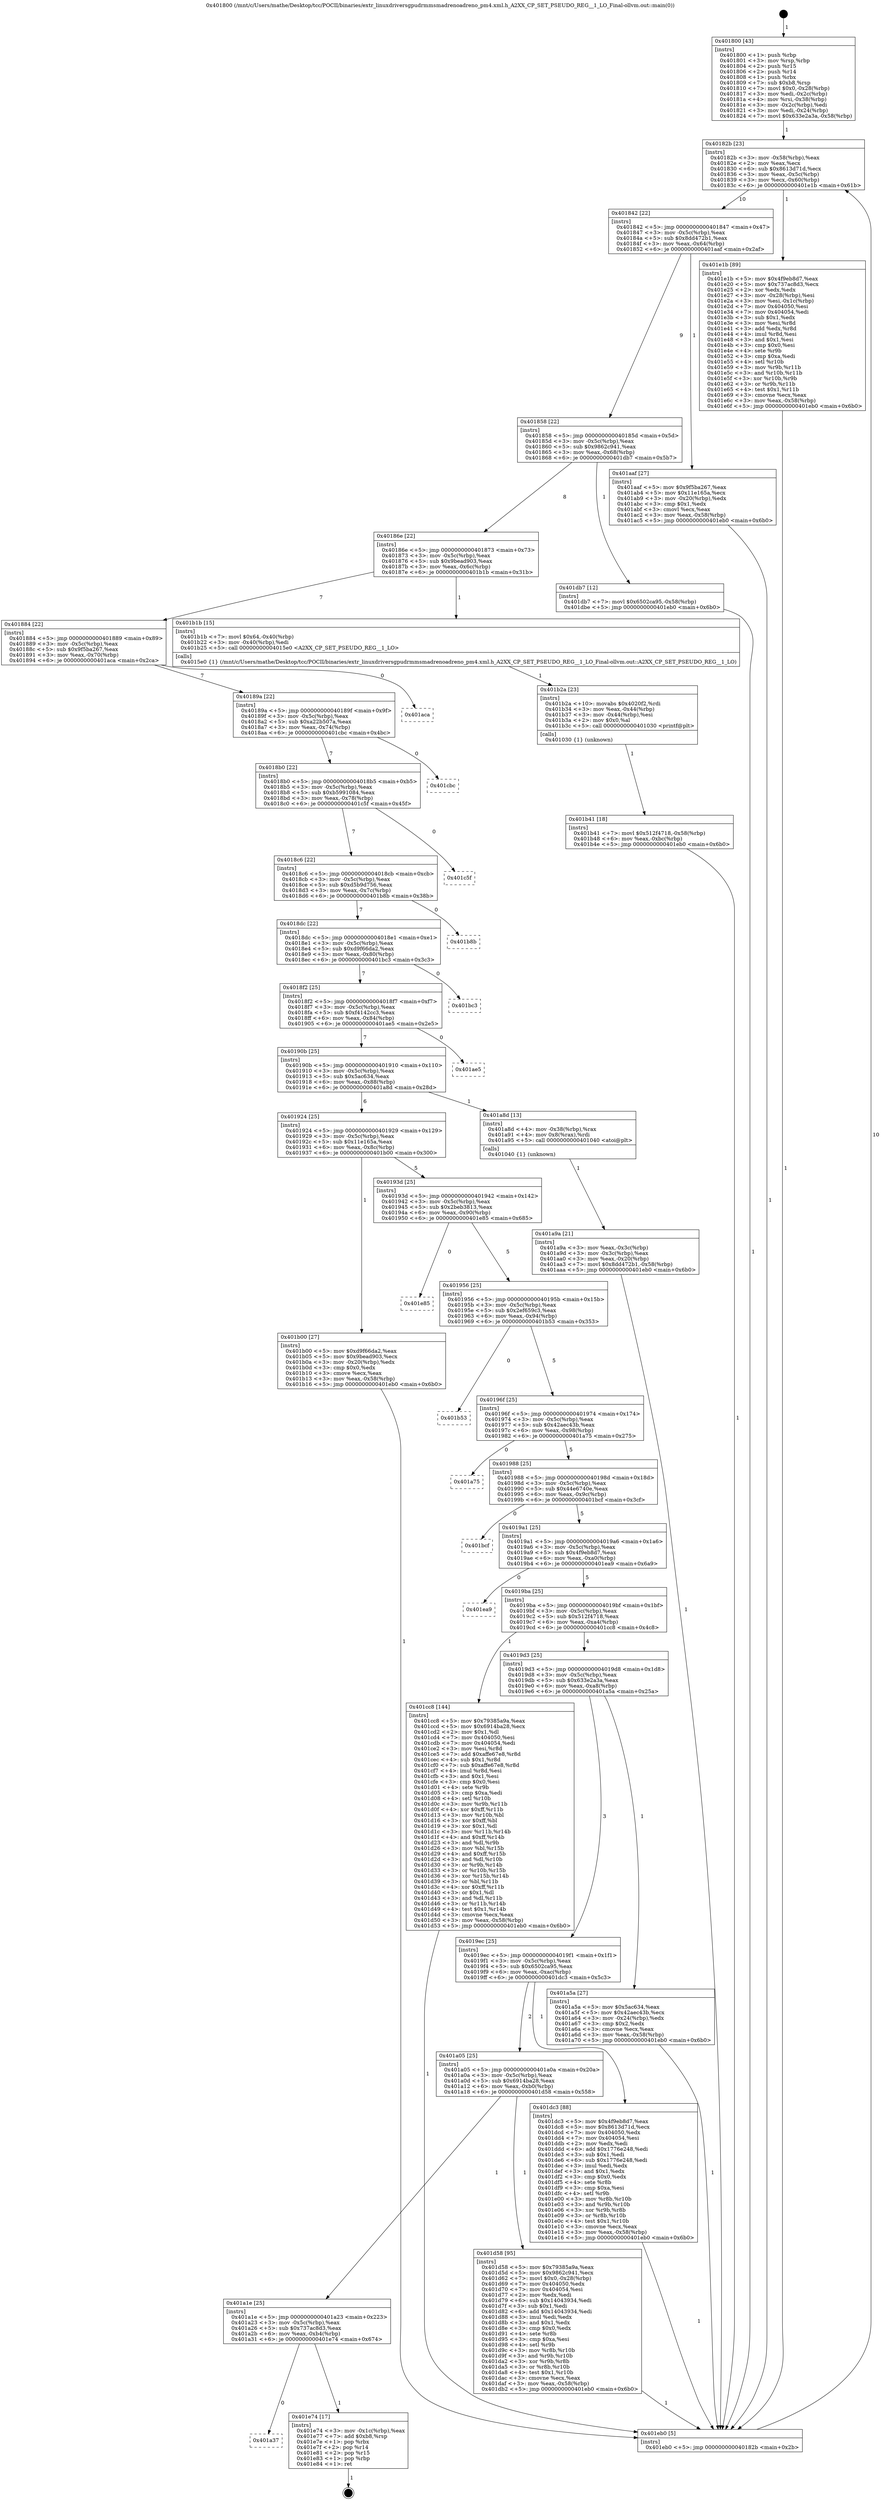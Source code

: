 digraph "0x401800" {
  label = "0x401800 (/mnt/c/Users/mathe/Desktop/tcc/POCII/binaries/extr_linuxdriversgpudrmmsmadrenoadreno_pm4.xml.h_A2XX_CP_SET_PSEUDO_REG__1_LO_Final-ollvm.out::main(0))"
  labelloc = "t"
  node[shape=record]

  Entry [label="",width=0.3,height=0.3,shape=circle,fillcolor=black,style=filled]
  "0x40182b" [label="{
     0x40182b [23]\l
     | [instrs]\l
     &nbsp;&nbsp;0x40182b \<+3\>: mov -0x58(%rbp),%eax\l
     &nbsp;&nbsp;0x40182e \<+2\>: mov %eax,%ecx\l
     &nbsp;&nbsp;0x401830 \<+6\>: sub $0x8613d71d,%ecx\l
     &nbsp;&nbsp;0x401836 \<+3\>: mov %eax,-0x5c(%rbp)\l
     &nbsp;&nbsp;0x401839 \<+3\>: mov %ecx,-0x60(%rbp)\l
     &nbsp;&nbsp;0x40183c \<+6\>: je 0000000000401e1b \<main+0x61b\>\l
  }"]
  "0x401e1b" [label="{
     0x401e1b [89]\l
     | [instrs]\l
     &nbsp;&nbsp;0x401e1b \<+5\>: mov $0x4f9eb8d7,%eax\l
     &nbsp;&nbsp;0x401e20 \<+5\>: mov $0x737ac8d3,%ecx\l
     &nbsp;&nbsp;0x401e25 \<+2\>: xor %edx,%edx\l
     &nbsp;&nbsp;0x401e27 \<+3\>: mov -0x28(%rbp),%esi\l
     &nbsp;&nbsp;0x401e2a \<+3\>: mov %esi,-0x1c(%rbp)\l
     &nbsp;&nbsp;0x401e2d \<+7\>: mov 0x404050,%esi\l
     &nbsp;&nbsp;0x401e34 \<+7\>: mov 0x404054,%edi\l
     &nbsp;&nbsp;0x401e3b \<+3\>: sub $0x1,%edx\l
     &nbsp;&nbsp;0x401e3e \<+3\>: mov %esi,%r8d\l
     &nbsp;&nbsp;0x401e41 \<+3\>: add %edx,%r8d\l
     &nbsp;&nbsp;0x401e44 \<+4\>: imul %r8d,%esi\l
     &nbsp;&nbsp;0x401e48 \<+3\>: and $0x1,%esi\l
     &nbsp;&nbsp;0x401e4b \<+3\>: cmp $0x0,%esi\l
     &nbsp;&nbsp;0x401e4e \<+4\>: sete %r9b\l
     &nbsp;&nbsp;0x401e52 \<+3\>: cmp $0xa,%edi\l
     &nbsp;&nbsp;0x401e55 \<+4\>: setl %r10b\l
     &nbsp;&nbsp;0x401e59 \<+3\>: mov %r9b,%r11b\l
     &nbsp;&nbsp;0x401e5c \<+3\>: and %r10b,%r11b\l
     &nbsp;&nbsp;0x401e5f \<+3\>: xor %r10b,%r9b\l
     &nbsp;&nbsp;0x401e62 \<+3\>: or %r9b,%r11b\l
     &nbsp;&nbsp;0x401e65 \<+4\>: test $0x1,%r11b\l
     &nbsp;&nbsp;0x401e69 \<+3\>: cmovne %ecx,%eax\l
     &nbsp;&nbsp;0x401e6c \<+3\>: mov %eax,-0x58(%rbp)\l
     &nbsp;&nbsp;0x401e6f \<+5\>: jmp 0000000000401eb0 \<main+0x6b0\>\l
  }"]
  "0x401842" [label="{
     0x401842 [22]\l
     | [instrs]\l
     &nbsp;&nbsp;0x401842 \<+5\>: jmp 0000000000401847 \<main+0x47\>\l
     &nbsp;&nbsp;0x401847 \<+3\>: mov -0x5c(%rbp),%eax\l
     &nbsp;&nbsp;0x40184a \<+5\>: sub $0x8dd472b1,%eax\l
     &nbsp;&nbsp;0x40184f \<+3\>: mov %eax,-0x64(%rbp)\l
     &nbsp;&nbsp;0x401852 \<+6\>: je 0000000000401aaf \<main+0x2af\>\l
  }"]
  Exit [label="",width=0.3,height=0.3,shape=circle,fillcolor=black,style=filled,peripheries=2]
  "0x401aaf" [label="{
     0x401aaf [27]\l
     | [instrs]\l
     &nbsp;&nbsp;0x401aaf \<+5\>: mov $0x9f5ba267,%eax\l
     &nbsp;&nbsp;0x401ab4 \<+5\>: mov $0x11e165a,%ecx\l
     &nbsp;&nbsp;0x401ab9 \<+3\>: mov -0x20(%rbp),%edx\l
     &nbsp;&nbsp;0x401abc \<+3\>: cmp $0x1,%edx\l
     &nbsp;&nbsp;0x401abf \<+3\>: cmovl %ecx,%eax\l
     &nbsp;&nbsp;0x401ac2 \<+3\>: mov %eax,-0x58(%rbp)\l
     &nbsp;&nbsp;0x401ac5 \<+5\>: jmp 0000000000401eb0 \<main+0x6b0\>\l
  }"]
  "0x401858" [label="{
     0x401858 [22]\l
     | [instrs]\l
     &nbsp;&nbsp;0x401858 \<+5\>: jmp 000000000040185d \<main+0x5d\>\l
     &nbsp;&nbsp;0x40185d \<+3\>: mov -0x5c(%rbp),%eax\l
     &nbsp;&nbsp;0x401860 \<+5\>: sub $0x9862c941,%eax\l
     &nbsp;&nbsp;0x401865 \<+3\>: mov %eax,-0x68(%rbp)\l
     &nbsp;&nbsp;0x401868 \<+6\>: je 0000000000401db7 \<main+0x5b7\>\l
  }"]
  "0x401a37" [label="{
     0x401a37\l
  }", style=dashed]
  "0x401db7" [label="{
     0x401db7 [12]\l
     | [instrs]\l
     &nbsp;&nbsp;0x401db7 \<+7\>: movl $0x6502ca95,-0x58(%rbp)\l
     &nbsp;&nbsp;0x401dbe \<+5\>: jmp 0000000000401eb0 \<main+0x6b0\>\l
  }"]
  "0x40186e" [label="{
     0x40186e [22]\l
     | [instrs]\l
     &nbsp;&nbsp;0x40186e \<+5\>: jmp 0000000000401873 \<main+0x73\>\l
     &nbsp;&nbsp;0x401873 \<+3\>: mov -0x5c(%rbp),%eax\l
     &nbsp;&nbsp;0x401876 \<+5\>: sub $0x9bead903,%eax\l
     &nbsp;&nbsp;0x40187b \<+3\>: mov %eax,-0x6c(%rbp)\l
     &nbsp;&nbsp;0x40187e \<+6\>: je 0000000000401b1b \<main+0x31b\>\l
  }"]
  "0x401e74" [label="{
     0x401e74 [17]\l
     | [instrs]\l
     &nbsp;&nbsp;0x401e74 \<+3\>: mov -0x1c(%rbp),%eax\l
     &nbsp;&nbsp;0x401e77 \<+7\>: add $0xb8,%rsp\l
     &nbsp;&nbsp;0x401e7e \<+1\>: pop %rbx\l
     &nbsp;&nbsp;0x401e7f \<+2\>: pop %r14\l
     &nbsp;&nbsp;0x401e81 \<+2\>: pop %r15\l
     &nbsp;&nbsp;0x401e83 \<+1\>: pop %rbp\l
     &nbsp;&nbsp;0x401e84 \<+1\>: ret\l
  }"]
  "0x401b1b" [label="{
     0x401b1b [15]\l
     | [instrs]\l
     &nbsp;&nbsp;0x401b1b \<+7\>: movl $0x64,-0x40(%rbp)\l
     &nbsp;&nbsp;0x401b22 \<+3\>: mov -0x40(%rbp),%edi\l
     &nbsp;&nbsp;0x401b25 \<+5\>: call 00000000004015e0 \<A2XX_CP_SET_PSEUDO_REG__1_LO\>\l
     | [calls]\l
     &nbsp;&nbsp;0x4015e0 \{1\} (/mnt/c/Users/mathe/Desktop/tcc/POCII/binaries/extr_linuxdriversgpudrmmsmadrenoadreno_pm4.xml.h_A2XX_CP_SET_PSEUDO_REG__1_LO_Final-ollvm.out::A2XX_CP_SET_PSEUDO_REG__1_LO)\l
  }"]
  "0x401884" [label="{
     0x401884 [22]\l
     | [instrs]\l
     &nbsp;&nbsp;0x401884 \<+5\>: jmp 0000000000401889 \<main+0x89\>\l
     &nbsp;&nbsp;0x401889 \<+3\>: mov -0x5c(%rbp),%eax\l
     &nbsp;&nbsp;0x40188c \<+5\>: sub $0x9f5ba267,%eax\l
     &nbsp;&nbsp;0x401891 \<+3\>: mov %eax,-0x70(%rbp)\l
     &nbsp;&nbsp;0x401894 \<+6\>: je 0000000000401aca \<main+0x2ca\>\l
  }"]
  "0x401a1e" [label="{
     0x401a1e [25]\l
     | [instrs]\l
     &nbsp;&nbsp;0x401a1e \<+5\>: jmp 0000000000401a23 \<main+0x223\>\l
     &nbsp;&nbsp;0x401a23 \<+3\>: mov -0x5c(%rbp),%eax\l
     &nbsp;&nbsp;0x401a26 \<+5\>: sub $0x737ac8d3,%eax\l
     &nbsp;&nbsp;0x401a2b \<+6\>: mov %eax,-0xb4(%rbp)\l
     &nbsp;&nbsp;0x401a31 \<+6\>: je 0000000000401e74 \<main+0x674\>\l
  }"]
  "0x401aca" [label="{
     0x401aca\l
  }", style=dashed]
  "0x40189a" [label="{
     0x40189a [22]\l
     | [instrs]\l
     &nbsp;&nbsp;0x40189a \<+5\>: jmp 000000000040189f \<main+0x9f\>\l
     &nbsp;&nbsp;0x40189f \<+3\>: mov -0x5c(%rbp),%eax\l
     &nbsp;&nbsp;0x4018a2 \<+5\>: sub $0xa22b507a,%eax\l
     &nbsp;&nbsp;0x4018a7 \<+3\>: mov %eax,-0x74(%rbp)\l
     &nbsp;&nbsp;0x4018aa \<+6\>: je 0000000000401cbc \<main+0x4bc\>\l
  }"]
  "0x401d58" [label="{
     0x401d58 [95]\l
     | [instrs]\l
     &nbsp;&nbsp;0x401d58 \<+5\>: mov $0x79385a9a,%eax\l
     &nbsp;&nbsp;0x401d5d \<+5\>: mov $0x9862c941,%ecx\l
     &nbsp;&nbsp;0x401d62 \<+7\>: movl $0x0,-0x28(%rbp)\l
     &nbsp;&nbsp;0x401d69 \<+7\>: mov 0x404050,%edx\l
     &nbsp;&nbsp;0x401d70 \<+7\>: mov 0x404054,%esi\l
     &nbsp;&nbsp;0x401d77 \<+2\>: mov %edx,%edi\l
     &nbsp;&nbsp;0x401d79 \<+6\>: sub $0x14043934,%edi\l
     &nbsp;&nbsp;0x401d7f \<+3\>: sub $0x1,%edi\l
     &nbsp;&nbsp;0x401d82 \<+6\>: add $0x14043934,%edi\l
     &nbsp;&nbsp;0x401d88 \<+3\>: imul %edi,%edx\l
     &nbsp;&nbsp;0x401d8b \<+3\>: and $0x1,%edx\l
     &nbsp;&nbsp;0x401d8e \<+3\>: cmp $0x0,%edx\l
     &nbsp;&nbsp;0x401d91 \<+4\>: sete %r8b\l
     &nbsp;&nbsp;0x401d95 \<+3\>: cmp $0xa,%esi\l
     &nbsp;&nbsp;0x401d98 \<+4\>: setl %r9b\l
     &nbsp;&nbsp;0x401d9c \<+3\>: mov %r8b,%r10b\l
     &nbsp;&nbsp;0x401d9f \<+3\>: and %r9b,%r10b\l
     &nbsp;&nbsp;0x401da2 \<+3\>: xor %r9b,%r8b\l
     &nbsp;&nbsp;0x401da5 \<+3\>: or %r8b,%r10b\l
     &nbsp;&nbsp;0x401da8 \<+4\>: test $0x1,%r10b\l
     &nbsp;&nbsp;0x401dac \<+3\>: cmovne %ecx,%eax\l
     &nbsp;&nbsp;0x401daf \<+3\>: mov %eax,-0x58(%rbp)\l
     &nbsp;&nbsp;0x401db2 \<+5\>: jmp 0000000000401eb0 \<main+0x6b0\>\l
  }"]
  "0x401cbc" [label="{
     0x401cbc\l
  }", style=dashed]
  "0x4018b0" [label="{
     0x4018b0 [22]\l
     | [instrs]\l
     &nbsp;&nbsp;0x4018b0 \<+5\>: jmp 00000000004018b5 \<main+0xb5\>\l
     &nbsp;&nbsp;0x4018b5 \<+3\>: mov -0x5c(%rbp),%eax\l
     &nbsp;&nbsp;0x4018b8 \<+5\>: sub $0xb5991084,%eax\l
     &nbsp;&nbsp;0x4018bd \<+3\>: mov %eax,-0x78(%rbp)\l
     &nbsp;&nbsp;0x4018c0 \<+6\>: je 0000000000401c5f \<main+0x45f\>\l
  }"]
  "0x401a05" [label="{
     0x401a05 [25]\l
     | [instrs]\l
     &nbsp;&nbsp;0x401a05 \<+5\>: jmp 0000000000401a0a \<main+0x20a\>\l
     &nbsp;&nbsp;0x401a0a \<+3\>: mov -0x5c(%rbp),%eax\l
     &nbsp;&nbsp;0x401a0d \<+5\>: sub $0x6914ba28,%eax\l
     &nbsp;&nbsp;0x401a12 \<+6\>: mov %eax,-0xb0(%rbp)\l
     &nbsp;&nbsp;0x401a18 \<+6\>: je 0000000000401d58 \<main+0x558\>\l
  }"]
  "0x401c5f" [label="{
     0x401c5f\l
  }", style=dashed]
  "0x4018c6" [label="{
     0x4018c6 [22]\l
     | [instrs]\l
     &nbsp;&nbsp;0x4018c6 \<+5\>: jmp 00000000004018cb \<main+0xcb\>\l
     &nbsp;&nbsp;0x4018cb \<+3\>: mov -0x5c(%rbp),%eax\l
     &nbsp;&nbsp;0x4018ce \<+5\>: sub $0xd5b9d756,%eax\l
     &nbsp;&nbsp;0x4018d3 \<+3\>: mov %eax,-0x7c(%rbp)\l
     &nbsp;&nbsp;0x4018d6 \<+6\>: je 0000000000401b8b \<main+0x38b\>\l
  }"]
  "0x401dc3" [label="{
     0x401dc3 [88]\l
     | [instrs]\l
     &nbsp;&nbsp;0x401dc3 \<+5\>: mov $0x4f9eb8d7,%eax\l
     &nbsp;&nbsp;0x401dc8 \<+5\>: mov $0x8613d71d,%ecx\l
     &nbsp;&nbsp;0x401dcd \<+7\>: mov 0x404050,%edx\l
     &nbsp;&nbsp;0x401dd4 \<+7\>: mov 0x404054,%esi\l
     &nbsp;&nbsp;0x401ddb \<+2\>: mov %edx,%edi\l
     &nbsp;&nbsp;0x401ddd \<+6\>: add $0x1776e248,%edi\l
     &nbsp;&nbsp;0x401de3 \<+3\>: sub $0x1,%edi\l
     &nbsp;&nbsp;0x401de6 \<+6\>: sub $0x1776e248,%edi\l
     &nbsp;&nbsp;0x401dec \<+3\>: imul %edi,%edx\l
     &nbsp;&nbsp;0x401def \<+3\>: and $0x1,%edx\l
     &nbsp;&nbsp;0x401df2 \<+3\>: cmp $0x0,%edx\l
     &nbsp;&nbsp;0x401df5 \<+4\>: sete %r8b\l
     &nbsp;&nbsp;0x401df9 \<+3\>: cmp $0xa,%esi\l
     &nbsp;&nbsp;0x401dfc \<+4\>: setl %r9b\l
     &nbsp;&nbsp;0x401e00 \<+3\>: mov %r8b,%r10b\l
     &nbsp;&nbsp;0x401e03 \<+3\>: and %r9b,%r10b\l
     &nbsp;&nbsp;0x401e06 \<+3\>: xor %r9b,%r8b\l
     &nbsp;&nbsp;0x401e09 \<+3\>: or %r8b,%r10b\l
     &nbsp;&nbsp;0x401e0c \<+4\>: test $0x1,%r10b\l
     &nbsp;&nbsp;0x401e10 \<+3\>: cmovne %ecx,%eax\l
     &nbsp;&nbsp;0x401e13 \<+3\>: mov %eax,-0x58(%rbp)\l
     &nbsp;&nbsp;0x401e16 \<+5\>: jmp 0000000000401eb0 \<main+0x6b0\>\l
  }"]
  "0x401b8b" [label="{
     0x401b8b\l
  }", style=dashed]
  "0x4018dc" [label="{
     0x4018dc [22]\l
     | [instrs]\l
     &nbsp;&nbsp;0x4018dc \<+5\>: jmp 00000000004018e1 \<main+0xe1\>\l
     &nbsp;&nbsp;0x4018e1 \<+3\>: mov -0x5c(%rbp),%eax\l
     &nbsp;&nbsp;0x4018e4 \<+5\>: sub $0xd9f66da2,%eax\l
     &nbsp;&nbsp;0x4018e9 \<+3\>: mov %eax,-0x80(%rbp)\l
     &nbsp;&nbsp;0x4018ec \<+6\>: je 0000000000401bc3 \<main+0x3c3\>\l
  }"]
  "0x401b41" [label="{
     0x401b41 [18]\l
     | [instrs]\l
     &nbsp;&nbsp;0x401b41 \<+7\>: movl $0x512f4718,-0x58(%rbp)\l
     &nbsp;&nbsp;0x401b48 \<+6\>: mov %eax,-0xbc(%rbp)\l
     &nbsp;&nbsp;0x401b4e \<+5\>: jmp 0000000000401eb0 \<main+0x6b0\>\l
  }"]
  "0x401bc3" [label="{
     0x401bc3\l
  }", style=dashed]
  "0x4018f2" [label="{
     0x4018f2 [25]\l
     | [instrs]\l
     &nbsp;&nbsp;0x4018f2 \<+5\>: jmp 00000000004018f7 \<main+0xf7\>\l
     &nbsp;&nbsp;0x4018f7 \<+3\>: mov -0x5c(%rbp),%eax\l
     &nbsp;&nbsp;0x4018fa \<+5\>: sub $0xf4142cc3,%eax\l
     &nbsp;&nbsp;0x4018ff \<+6\>: mov %eax,-0x84(%rbp)\l
     &nbsp;&nbsp;0x401905 \<+6\>: je 0000000000401ae5 \<main+0x2e5\>\l
  }"]
  "0x401b2a" [label="{
     0x401b2a [23]\l
     | [instrs]\l
     &nbsp;&nbsp;0x401b2a \<+10\>: movabs $0x4020f2,%rdi\l
     &nbsp;&nbsp;0x401b34 \<+3\>: mov %eax,-0x44(%rbp)\l
     &nbsp;&nbsp;0x401b37 \<+3\>: mov -0x44(%rbp),%esi\l
     &nbsp;&nbsp;0x401b3a \<+2\>: mov $0x0,%al\l
     &nbsp;&nbsp;0x401b3c \<+5\>: call 0000000000401030 \<printf@plt\>\l
     | [calls]\l
     &nbsp;&nbsp;0x401030 \{1\} (unknown)\l
  }"]
  "0x401ae5" [label="{
     0x401ae5\l
  }", style=dashed]
  "0x40190b" [label="{
     0x40190b [25]\l
     | [instrs]\l
     &nbsp;&nbsp;0x40190b \<+5\>: jmp 0000000000401910 \<main+0x110\>\l
     &nbsp;&nbsp;0x401910 \<+3\>: mov -0x5c(%rbp),%eax\l
     &nbsp;&nbsp;0x401913 \<+5\>: sub $0x5ac634,%eax\l
     &nbsp;&nbsp;0x401918 \<+6\>: mov %eax,-0x88(%rbp)\l
     &nbsp;&nbsp;0x40191e \<+6\>: je 0000000000401a8d \<main+0x28d\>\l
  }"]
  "0x401a9a" [label="{
     0x401a9a [21]\l
     | [instrs]\l
     &nbsp;&nbsp;0x401a9a \<+3\>: mov %eax,-0x3c(%rbp)\l
     &nbsp;&nbsp;0x401a9d \<+3\>: mov -0x3c(%rbp),%eax\l
     &nbsp;&nbsp;0x401aa0 \<+3\>: mov %eax,-0x20(%rbp)\l
     &nbsp;&nbsp;0x401aa3 \<+7\>: movl $0x8dd472b1,-0x58(%rbp)\l
     &nbsp;&nbsp;0x401aaa \<+5\>: jmp 0000000000401eb0 \<main+0x6b0\>\l
  }"]
  "0x401a8d" [label="{
     0x401a8d [13]\l
     | [instrs]\l
     &nbsp;&nbsp;0x401a8d \<+4\>: mov -0x38(%rbp),%rax\l
     &nbsp;&nbsp;0x401a91 \<+4\>: mov 0x8(%rax),%rdi\l
     &nbsp;&nbsp;0x401a95 \<+5\>: call 0000000000401040 \<atoi@plt\>\l
     | [calls]\l
     &nbsp;&nbsp;0x401040 \{1\} (unknown)\l
  }"]
  "0x401924" [label="{
     0x401924 [25]\l
     | [instrs]\l
     &nbsp;&nbsp;0x401924 \<+5\>: jmp 0000000000401929 \<main+0x129\>\l
     &nbsp;&nbsp;0x401929 \<+3\>: mov -0x5c(%rbp),%eax\l
     &nbsp;&nbsp;0x40192c \<+5\>: sub $0x11e165a,%eax\l
     &nbsp;&nbsp;0x401931 \<+6\>: mov %eax,-0x8c(%rbp)\l
     &nbsp;&nbsp;0x401937 \<+6\>: je 0000000000401b00 \<main+0x300\>\l
  }"]
  "0x401800" [label="{
     0x401800 [43]\l
     | [instrs]\l
     &nbsp;&nbsp;0x401800 \<+1\>: push %rbp\l
     &nbsp;&nbsp;0x401801 \<+3\>: mov %rsp,%rbp\l
     &nbsp;&nbsp;0x401804 \<+2\>: push %r15\l
     &nbsp;&nbsp;0x401806 \<+2\>: push %r14\l
     &nbsp;&nbsp;0x401808 \<+1\>: push %rbx\l
     &nbsp;&nbsp;0x401809 \<+7\>: sub $0xb8,%rsp\l
     &nbsp;&nbsp;0x401810 \<+7\>: movl $0x0,-0x28(%rbp)\l
     &nbsp;&nbsp;0x401817 \<+3\>: mov %edi,-0x2c(%rbp)\l
     &nbsp;&nbsp;0x40181a \<+4\>: mov %rsi,-0x38(%rbp)\l
     &nbsp;&nbsp;0x40181e \<+3\>: mov -0x2c(%rbp),%edi\l
     &nbsp;&nbsp;0x401821 \<+3\>: mov %edi,-0x24(%rbp)\l
     &nbsp;&nbsp;0x401824 \<+7\>: movl $0x633e2a3a,-0x58(%rbp)\l
  }"]
  "0x401b00" [label="{
     0x401b00 [27]\l
     | [instrs]\l
     &nbsp;&nbsp;0x401b00 \<+5\>: mov $0xd9f66da2,%eax\l
     &nbsp;&nbsp;0x401b05 \<+5\>: mov $0x9bead903,%ecx\l
     &nbsp;&nbsp;0x401b0a \<+3\>: mov -0x20(%rbp),%edx\l
     &nbsp;&nbsp;0x401b0d \<+3\>: cmp $0x0,%edx\l
     &nbsp;&nbsp;0x401b10 \<+3\>: cmove %ecx,%eax\l
     &nbsp;&nbsp;0x401b13 \<+3\>: mov %eax,-0x58(%rbp)\l
     &nbsp;&nbsp;0x401b16 \<+5\>: jmp 0000000000401eb0 \<main+0x6b0\>\l
  }"]
  "0x40193d" [label="{
     0x40193d [25]\l
     | [instrs]\l
     &nbsp;&nbsp;0x40193d \<+5\>: jmp 0000000000401942 \<main+0x142\>\l
     &nbsp;&nbsp;0x401942 \<+3\>: mov -0x5c(%rbp),%eax\l
     &nbsp;&nbsp;0x401945 \<+5\>: sub $0x2beb3813,%eax\l
     &nbsp;&nbsp;0x40194a \<+6\>: mov %eax,-0x90(%rbp)\l
     &nbsp;&nbsp;0x401950 \<+6\>: je 0000000000401e85 \<main+0x685\>\l
  }"]
  "0x401eb0" [label="{
     0x401eb0 [5]\l
     | [instrs]\l
     &nbsp;&nbsp;0x401eb0 \<+5\>: jmp 000000000040182b \<main+0x2b\>\l
  }"]
  "0x401e85" [label="{
     0x401e85\l
  }", style=dashed]
  "0x401956" [label="{
     0x401956 [25]\l
     | [instrs]\l
     &nbsp;&nbsp;0x401956 \<+5\>: jmp 000000000040195b \<main+0x15b\>\l
     &nbsp;&nbsp;0x40195b \<+3\>: mov -0x5c(%rbp),%eax\l
     &nbsp;&nbsp;0x40195e \<+5\>: sub $0x2ef659c3,%eax\l
     &nbsp;&nbsp;0x401963 \<+6\>: mov %eax,-0x94(%rbp)\l
     &nbsp;&nbsp;0x401969 \<+6\>: je 0000000000401b53 \<main+0x353\>\l
  }"]
  "0x4019ec" [label="{
     0x4019ec [25]\l
     | [instrs]\l
     &nbsp;&nbsp;0x4019ec \<+5\>: jmp 00000000004019f1 \<main+0x1f1\>\l
     &nbsp;&nbsp;0x4019f1 \<+3\>: mov -0x5c(%rbp),%eax\l
     &nbsp;&nbsp;0x4019f4 \<+5\>: sub $0x6502ca95,%eax\l
     &nbsp;&nbsp;0x4019f9 \<+6\>: mov %eax,-0xac(%rbp)\l
     &nbsp;&nbsp;0x4019ff \<+6\>: je 0000000000401dc3 \<main+0x5c3\>\l
  }"]
  "0x401b53" [label="{
     0x401b53\l
  }", style=dashed]
  "0x40196f" [label="{
     0x40196f [25]\l
     | [instrs]\l
     &nbsp;&nbsp;0x40196f \<+5\>: jmp 0000000000401974 \<main+0x174\>\l
     &nbsp;&nbsp;0x401974 \<+3\>: mov -0x5c(%rbp),%eax\l
     &nbsp;&nbsp;0x401977 \<+5\>: sub $0x42aec43b,%eax\l
     &nbsp;&nbsp;0x40197c \<+6\>: mov %eax,-0x98(%rbp)\l
     &nbsp;&nbsp;0x401982 \<+6\>: je 0000000000401a75 \<main+0x275\>\l
  }"]
  "0x401a5a" [label="{
     0x401a5a [27]\l
     | [instrs]\l
     &nbsp;&nbsp;0x401a5a \<+5\>: mov $0x5ac634,%eax\l
     &nbsp;&nbsp;0x401a5f \<+5\>: mov $0x42aec43b,%ecx\l
     &nbsp;&nbsp;0x401a64 \<+3\>: mov -0x24(%rbp),%edx\l
     &nbsp;&nbsp;0x401a67 \<+3\>: cmp $0x2,%edx\l
     &nbsp;&nbsp;0x401a6a \<+3\>: cmovne %ecx,%eax\l
     &nbsp;&nbsp;0x401a6d \<+3\>: mov %eax,-0x58(%rbp)\l
     &nbsp;&nbsp;0x401a70 \<+5\>: jmp 0000000000401eb0 \<main+0x6b0\>\l
  }"]
  "0x401a75" [label="{
     0x401a75\l
  }", style=dashed]
  "0x401988" [label="{
     0x401988 [25]\l
     | [instrs]\l
     &nbsp;&nbsp;0x401988 \<+5\>: jmp 000000000040198d \<main+0x18d\>\l
     &nbsp;&nbsp;0x40198d \<+3\>: mov -0x5c(%rbp),%eax\l
     &nbsp;&nbsp;0x401990 \<+5\>: sub $0x44e6740e,%eax\l
     &nbsp;&nbsp;0x401995 \<+6\>: mov %eax,-0x9c(%rbp)\l
     &nbsp;&nbsp;0x40199b \<+6\>: je 0000000000401bcf \<main+0x3cf\>\l
  }"]
  "0x4019d3" [label="{
     0x4019d3 [25]\l
     | [instrs]\l
     &nbsp;&nbsp;0x4019d3 \<+5\>: jmp 00000000004019d8 \<main+0x1d8\>\l
     &nbsp;&nbsp;0x4019d8 \<+3\>: mov -0x5c(%rbp),%eax\l
     &nbsp;&nbsp;0x4019db \<+5\>: sub $0x633e2a3a,%eax\l
     &nbsp;&nbsp;0x4019e0 \<+6\>: mov %eax,-0xa8(%rbp)\l
     &nbsp;&nbsp;0x4019e6 \<+6\>: je 0000000000401a5a \<main+0x25a\>\l
  }"]
  "0x401bcf" [label="{
     0x401bcf\l
  }", style=dashed]
  "0x4019a1" [label="{
     0x4019a1 [25]\l
     | [instrs]\l
     &nbsp;&nbsp;0x4019a1 \<+5\>: jmp 00000000004019a6 \<main+0x1a6\>\l
     &nbsp;&nbsp;0x4019a6 \<+3\>: mov -0x5c(%rbp),%eax\l
     &nbsp;&nbsp;0x4019a9 \<+5\>: sub $0x4f9eb8d7,%eax\l
     &nbsp;&nbsp;0x4019ae \<+6\>: mov %eax,-0xa0(%rbp)\l
     &nbsp;&nbsp;0x4019b4 \<+6\>: je 0000000000401ea9 \<main+0x6a9\>\l
  }"]
  "0x401cc8" [label="{
     0x401cc8 [144]\l
     | [instrs]\l
     &nbsp;&nbsp;0x401cc8 \<+5\>: mov $0x79385a9a,%eax\l
     &nbsp;&nbsp;0x401ccd \<+5\>: mov $0x6914ba28,%ecx\l
     &nbsp;&nbsp;0x401cd2 \<+2\>: mov $0x1,%dl\l
     &nbsp;&nbsp;0x401cd4 \<+7\>: mov 0x404050,%esi\l
     &nbsp;&nbsp;0x401cdb \<+7\>: mov 0x404054,%edi\l
     &nbsp;&nbsp;0x401ce2 \<+3\>: mov %esi,%r8d\l
     &nbsp;&nbsp;0x401ce5 \<+7\>: add $0xaffe67e8,%r8d\l
     &nbsp;&nbsp;0x401cec \<+4\>: sub $0x1,%r8d\l
     &nbsp;&nbsp;0x401cf0 \<+7\>: sub $0xaffe67e8,%r8d\l
     &nbsp;&nbsp;0x401cf7 \<+4\>: imul %r8d,%esi\l
     &nbsp;&nbsp;0x401cfb \<+3\>: and $0x1,%esi\l
     &nbsp;&nbsp;0x401cfe \<+3\>: cmp $0x0,%esi\l
     &nbsp;&nbsp;0x401d01 \<+4\>: sete %r9b\l
     &nbsp;&nbsp;0x401d05 \<+3\>: cmp $0xa,%edi\l
     &nbsp;&nbsp;0x401d08 \<+4\>: setl %r10b\l
     &nbsp;&nbsp;0x401d0c \<+3\>: mov %r9b,%r11b\l
     &nbsp;&nbsp;0x401d0f \<+4\>: xor $0xff,%r11b\l
     &nbsp;&nbsp;0x401d13 \<+3\>: mov %r10b,%bl\l
     &nbsp;&nbsp;0x401d16 \<+3\>: xor $0xff,%bl\l
     &nbsp;&nbsp;0x401d19 \<+3\>: xor $0x1,%dl\l
     &nbsp;&nbsp;0x401d1c \<+3\>: mov %r11b,%r14b\l
     &nbsp;&nbsp;0x401d1f \<+4\>: and $0xff,%r14b\l
     &nbsp;&nbsp;0x401d23 \<+3\>: and %dl,%r9b\l
     &nbsp;&nbsp;0x401d26 \<+3\>: mov %bl,%r15b\l
     &nbsp;&nbsp;0x401d29 \<+4\>: and $0xff,%r15b\l
     &nbsp;&nbsp;0x401d2d \<+3\>: and %dl,%r10b\l
     &nbsp;&nbsp;0x401d30 \<+3\>: or %r9b,%r14b\l
     &nbsp;&nbsp;0x401d33 \<+3\>: or %r10b,%r15b\l
     &nbsp;&nbsp;0x401d36 \<+3\>: xor %r15b,%r14b\l
     &nbsp;&nbsp;0x401d39 \<+3\>: or %bl,%r11b\l
     &nbsp;&nbsp;0x401d3c \<+4\>: xor $0xff,%r11b\l
     &nbsp;&nbsp;0x401d40 \<+3\>: or $0x1,%dl\l
     &nbsp;&nbsp;0x401d43 \<+3\>: and %dl,%r11b\l
     &nbsp;&nbsp;0x401d46 \<+3\>: or %r11b,%r14b\l
     &nbsp;&nbsp;0x401d49 \<+4\>: test $0x1,%r14b\l
     &nbsp;&nbsp;0x401d4d \<+3\>: cmovne %ecx,%eax\l
     &nbsp;&nbsp;0x401d50 \<+3\>: mov %eax,-0x58(%rbp)\l
     &nbsp;&nbsp;0x401d53 \<+5\>: jmp 0000000000401eb0 \<main+0x6b0\>\l
  }"]
  "0x401ea9" [label="{
     0x401ea9\l
  }", style=dashed]
  "0x4019ba" [label="{
     0x4019ba [25]\l
     | [instrs]\l
     &nbsp;&nbsp;0x4019ba \<+5\>: jmp 00000000004019bf \<main+0x1bf\>\l
     &nbsp;&nbsp;0x4019bf \<+3\>: mov -0x5c(%rbp),%eax\l
     &nbsp;&nbsp;0x4019c2 \<+5\>: sub $0x512f4718,%eax\l
     &nbsp;&nbsp;0x4019c7 \<+6\>: mov %eax,-0xa4(%rbp)\l
     &nbsp;&nbsp;0x4019cd \<+6\>: je 0000000000401cc8 \<main+0x4c8\>\l
  }"]
  Entry -> "0x401800" [label=" 1"]
  "0x40182b" -> "0x401e1b" [label=" 1"]
  "0x40182b" -> "0x401842" [label=" 10"]
  "0x401e74" -> Exit [label=" 1"]
  "0x401842" -> "0x401aaf" [label=" 1"]
  "0x401842" -> "0x401858" [label=" 9"]
  "0x401a1e" -> "0x401a37" [label=" 0"]
  "0x401858" -> "0x401db7" [label=" 1"]
  "0x401858" -> "0x40186e" [label=" 8"]
  "0x401a1e" -> "0x401e74" [label=" 1"]
  "0x40186e" -> "0x401b1b" [label=" 1"]
  "0x40186e" -> "0x401884" [label=" 7"]
  "0x401e1b" -> "0x401eb0" [label=" 1"]
  "0x401884" -> "0x401aca" [label=" 0"]
  "0x401884" -> "0x40189a" [label=" 7"]
  "0x401dc3" -> "0x401eb0" [label=" 1"]
  "0x40189a" -> "0x401cbc" [label=" 0"]
  "0x40189a" -> "0x4018b0" [label=" 7"]
  "0x401db7" -> "0x401eb0" [label=" 1"]
  "0x4018b0" -> "0x401c5f" [label=" 0"]
  "0x4018b0" -> "0x4018c6" [label=" 7"]
  "0x401a05" -> "0x401a1e" [label=" 1"]
  "0x4018c6" -> "0x401b8b" [label=" 0"]
  "0x4018c6" -> "0x4018dc" [label=" 7"]
  "0x401a05" -> "0x401d58" [label=" 1"]
  "0x4018dc" -> "0x401bc3" [label=" 0"]
  "0x4018dc" -> "0x4018f2" [label=" 7"]
  "0x4019ec" -> "0x401a05" [label=" 2"]
  "0x4018f2" -> "0x401ae5" [label=" 0"]
  "0x4018f2" -> "0x40190b" [label=" 7"]
  "0x4019ec" -> "0x401dc3" [label=" 1"]
  "0x40190b" -> "0x401a8d" [label=" 1"]
  "0x40190b" -> "0x401924" [label=" 6"]
  "0x401d58" -> "0x401eb0" [label=" 1"]
  "0x401924" -> "0x401b00" [label=" 1"]
  "0x401924" -> "0x40193d" [label=" 5"]
  "0x401cc8" -> "0x401eb0" [label=" 1"]
  "0x40193d" -> "0x401e85" [label=" 0"]
  "0x40193d" -> "0x401956" [label=" 5"]
  "0x401b41" -> "0x401eb0" [label=" 1"]
  "0x401956" -> "0x401b53" [label=" 0"]
  "0x401956" -> "0x40196f" [label=" 5"]
  "0x401b2a" -> "0x401b41" [label=" 1"]
  "0x40196f" -> "0x401a75" [label=" 0"]
  "0x40196f" -> "0x401988" [label=" 5"]
  "0x401b1b" -> "0x401b2a" [label=" 1"]
  "0x401988" -> "0x401bcf" [label=" 0"]
  "0x401988" -> "0x4019a1" [label=" 5"]
  "0x401aaf" -> "0x401eb0" [label=" 1"]
  "0x4019a1" -> "0x401ea9" [label=" 0"]
  "0x4019a1" -> "0x4019ba" [label=" 5"]
  "0x401a9a" -> "0x401eb0" [label=" 1"]
  "0x4019ba" -> "0x401cc8" [label=" 1"]
  "0x4019ba" -> "0x4019d3" [label=" 4"]
  "0x401b00" -> "0x401eb0" [label=" 1"]
  "0x4019d3" -> "0x401a5a" [label=" 1"]
  "0x4019d3" -> "0x4019ec" [label=" 3"]
  "0x401a5a" -> "0x401eb0" [label=" 1"]
  "0x401800" -> "0x40182b" [label=" 1"]
  "0x401eb0" -> "0x40182b" [label=" 10"]
  "0x401a8d" -> "0x401a9a" [label=" 1"]
}
